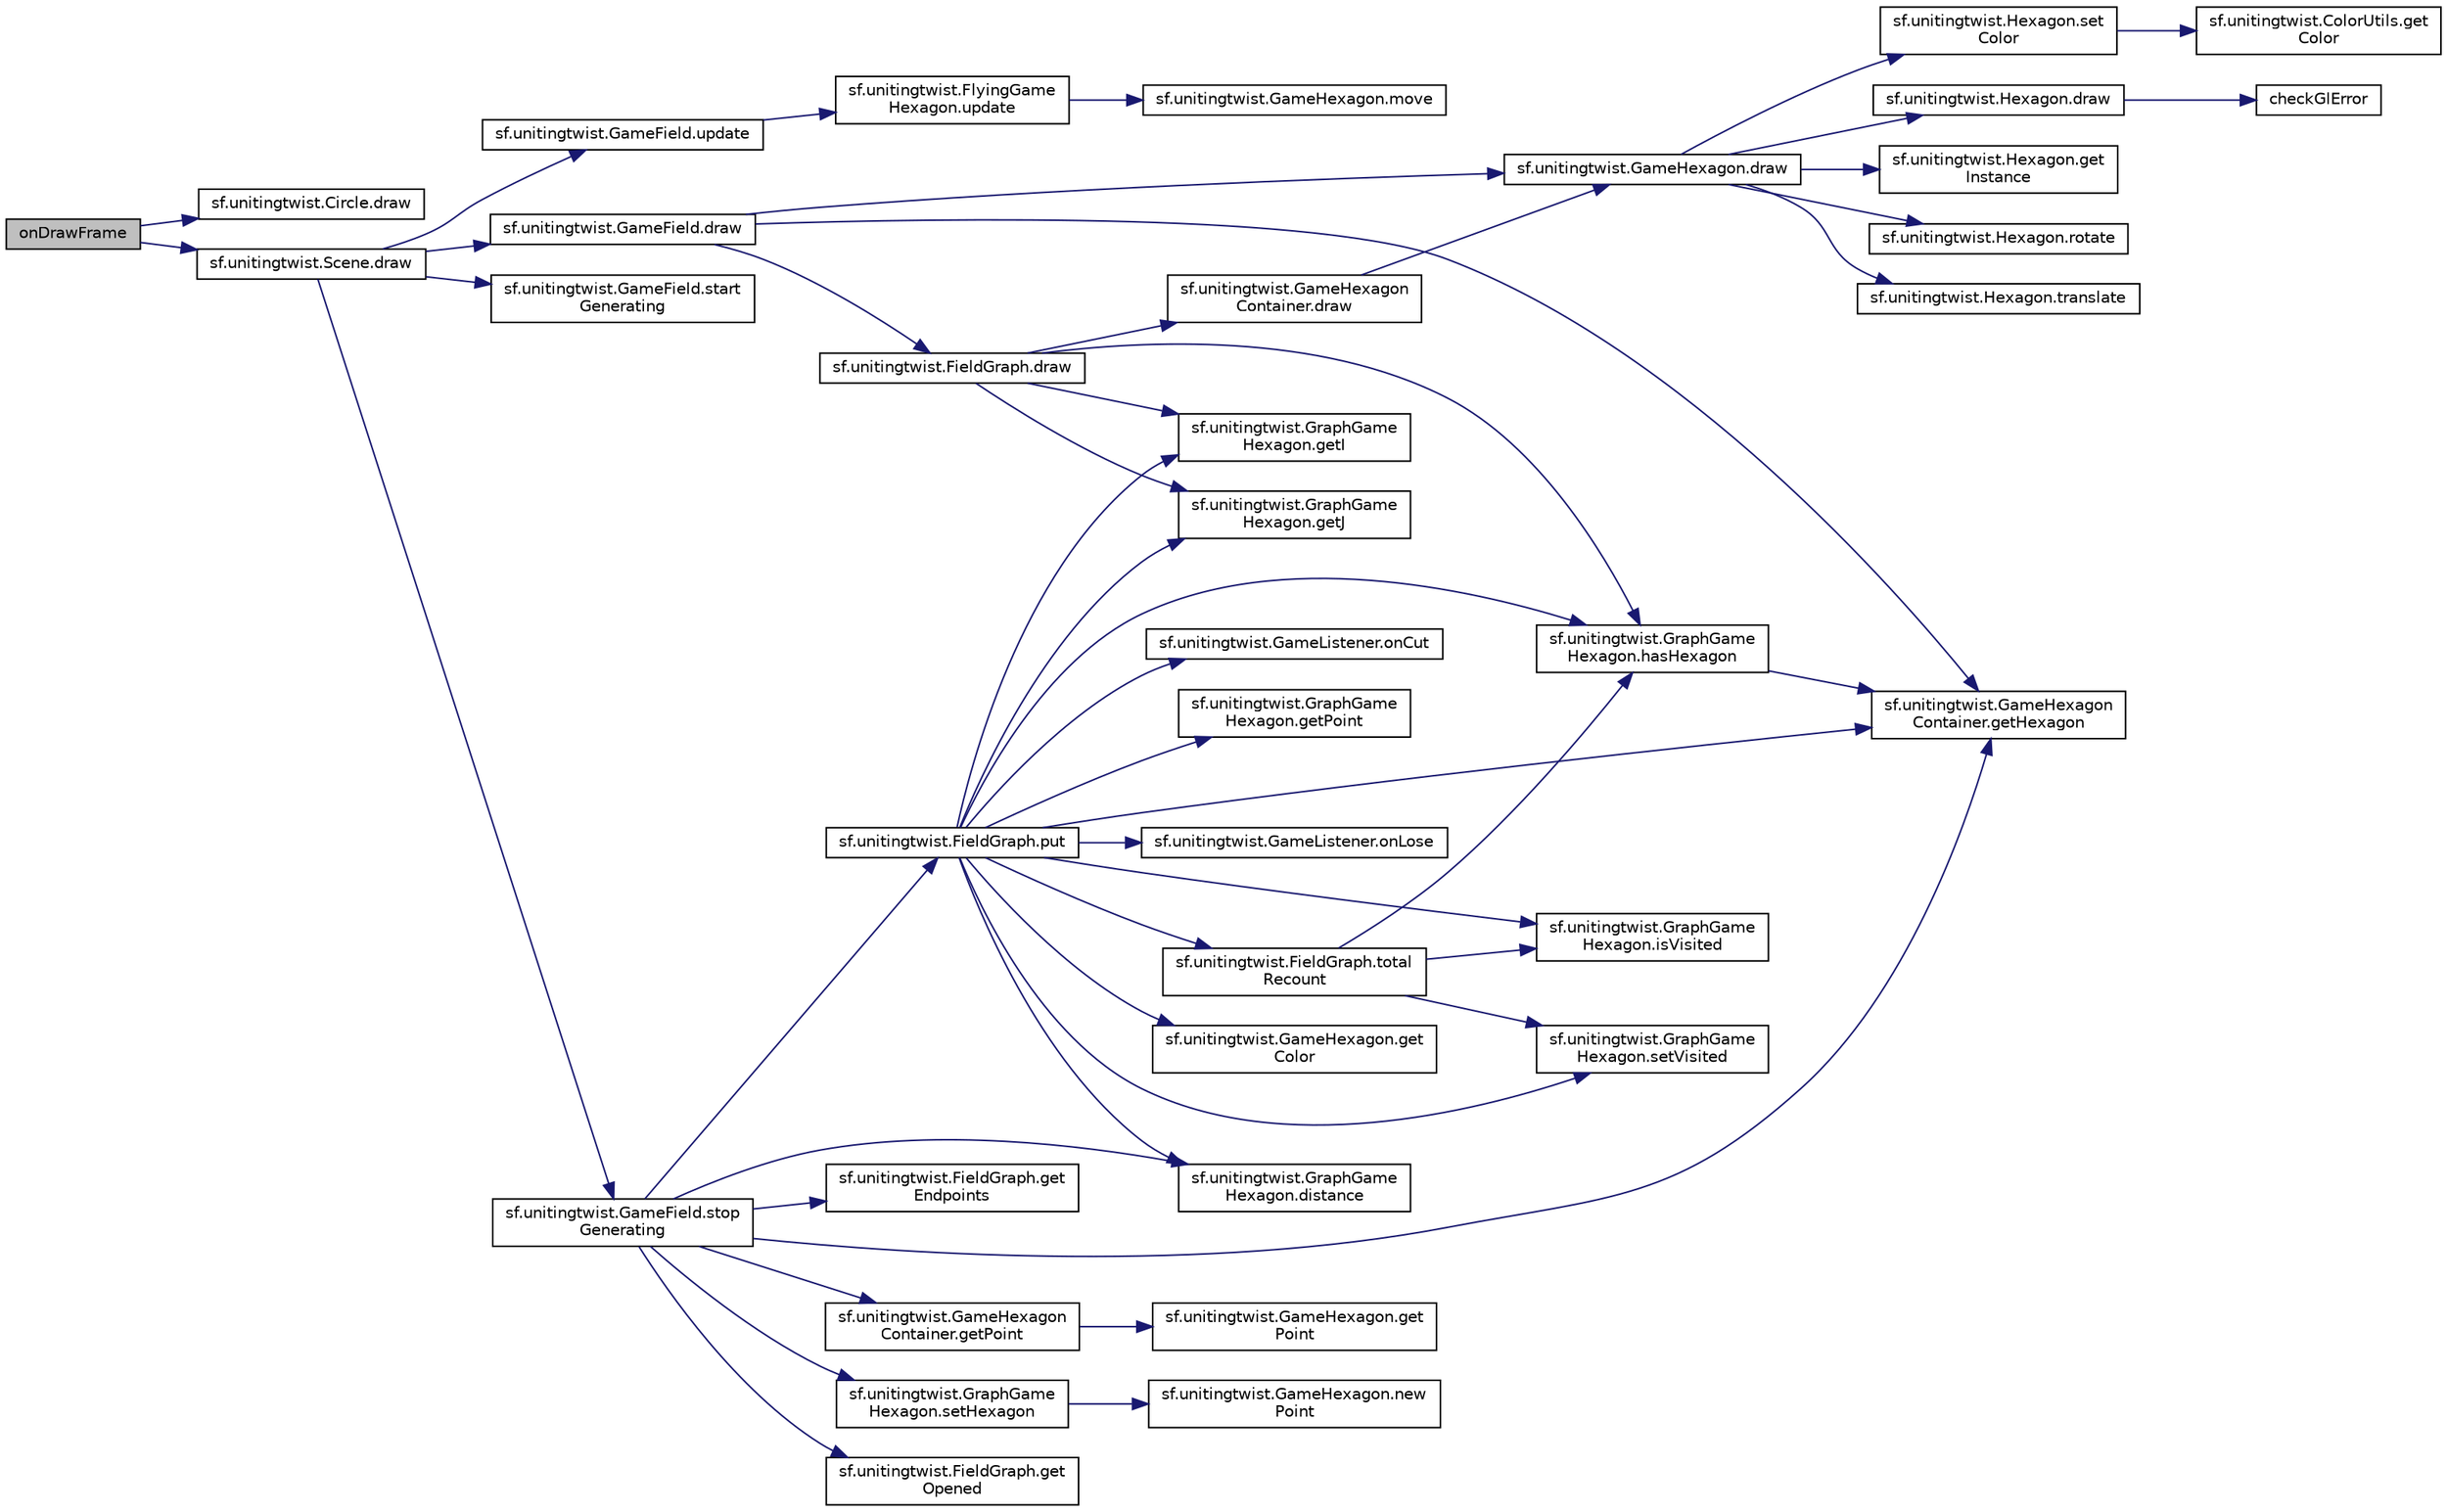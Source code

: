 digraph "onDrawFrame"
{
  edge [fontname="Helvetica",fontsize="10",labelfontname="Helvetica",labelfontsize="10"];
  node [fontname="Helvetica",fontsize="10",shape=record];
  rankdir="LR";
  Node16 [label="onDrawFrame",height=0.2,width=0.4,color="black", fillcolor="grey75", style="filled", fontcolor="black"];
  Node16 -> Node17 [color="midnightblue",fontsize="10",style="solid"];
  Node17 [label="sf.unitingtwist.Circle.draw",height=0.2,width=0.4,color="black", fillcolor="white", style="filled",URL="$classsf_1_1unitingtwist_1_1_circle.html#ace8a0d2a4e41b6d83897d48fd91a7ab3"];
  Node16 -> Node18 [color="midnightblue",fontsize="10",style="solid"];
  Node18 [label="sf.unitingtwist.Scene.draw",height=0.2,width=0.4,color="black", fillcolor="white", style="filled",URL="$classsf_1_1unitingtwist_1_1_scene.html#ace8a0d2a4e41b6d83897d48fd91a7ab3"];
  Node18 -> Node19 [color="midnightblue",fontsize="10",style="solid"];
  Node19 [label="sf.unitingtwist.GameField.draw",height=0.2,width=0.4,color="black", fillcolor="white", style="filled",URL="$classsf_1_1unitingtwist_1_1_game_field.html#ace8a0d2a4e41b6d83897d48fd91a7ab3"];
  Node19 -> Node20 [color="midnightblue",fontsize="10",style="solid"];
  Node20 [label="sf.unitingtwist.FieldGraph.draw",height=0.2,width=0.4,color="black", fillcolor="white", style="filled",URL="$classsf_1_1unitingtwist_1_1_field_graph.html#ac3e315879303dbd473ae480260356919"];
  Node20 -> Node21 [color="midnightblue",fontsize="10",style="solid"];
  Node21 [label="sf.unitingtwist.GameHexagon\lContainer.draw",height=0.2,width=0.4,color="black", fillcolor="white", style="filled",URL="$classsf_1_1unitingtwist_1_1_game_hexagon_container.html#ace8a0d2a4e41b6d83897d48fd91a7ab3"];
  Node21 -> Node22 [color="midnightblue",fontsize="10",style="solid"];
  Node22 [label="sf.unitingtwist.GameHexagon.draw",height=0.2,width=0.4,color="black", fillcolor="white", style="filled",URL="$classsf_1_1unitingtwist_1_1_game_hexagon.html#ace8a0d2a4e41b6d83897d48fd91a7ab3"];
  Node22 -> Node23 [color="midnightblue",fontsize="10",style="solid"];
  Node23 [label="sf.unitingtwist.Hexagon.get\lInstance",height=0.2,width=0.4,color="black", fillcolor="white", style="filled",URL="$classsf_1_1unitingtwist_1_1_hexagon.html#a0428295cb76ddb8aaa39007c6e98a294"];
  Node22 -> Node24 [color="midnightblue",fontsize="10",style="solid"];
  Node24 [label="sf.unitingtwist.Hexagon.rotate",height=0.2,width=0.4,color="black", fillcolor="white", style="filled",URL="$classsf_1_1unitingtwist_1_1_hexagon.html#a523014438b1a8318ec0915c2ce0a3430"];
  Node22 -> Node25 [color="midnightblue",fontsize="10",style="solid"];
  Node25 [label="sf.unitingtwist.Hexagon.translate",height=0.2,width=0.4,color="black", fillcolor="white", style="filled",URL="$classsf_1_1unitingtwist_1_1_hexagon.html#aaf32fd3f86bbef7279898dd958c847cd"];
  Node22 -> Node26 [color="midnightblue",fontsize="10",style="solid"];
  Node26 [label="sf.unitingtwist.Hexagon.set\lColor",height=0.2,width=0.4,color="black", fillcolor="white", style="filled",URL="$classsf_1_1unitingtwist_1_1_hexagon.html#a1cc9d5666b1d32b3e35f88192b3b4d3f"];
  Node26 -> Node27 [color="midnightblue",fontsize="10",style="solid"];
  Node27 [label="sf.unitingtwist.ColorUtils.get\lColor",height=0.2,width=0.4,color="black", fillcolor="white", style="filled",URL="$classsf_1_1unitingtwist_1_1_color_utils.html#aa3a7d7ee785a482b0ff389374266933a"];
  Node22 -> Node28 [color="midnightblue",fontsize="10",style="solid"];
  Node28 [label="sf.unitingtwist.Hexagon.draw",height=0.2,width=0.4,color="black", fillcolor="white", style="filled",URL="$classsf_1_1unitingtwist_1_1_hexagon.html#ace8a0d2a4e41b6d83897d48fd91a7ab3",tooltip="Encapsulates the OpenGL ES instructions for drawing this shape. "];
  Node28 -> Node29 [color="midnightblue",fontsize="10",style="solid"];
  Node29 [label="checkGlError",height=0.2,width=0.4,color="black", fillcolor="white", style="filled",URL="$classsf_1_1unitingtwist_1_1_my_g_l_renderer.html#afc7bb79511afe0d6da9e42e87727e834",tooltip="Utility method for debugging OpenGL calls. "];
  Node20 -> Node30 [color="midnightblue",fontsize="10",style="solid"];
  Node30 [label="sf.unitingtwist.GraphGame\lHexagon.getI",height=0.2,width=0.4,color="black", fillcolor="white", style="filled",URL="$classsf_1_1unitingtwist_1_1_graph_game_hexagon.html#a496b13cbdf0546a80c140ea3d147b5f8"];
  Node20 -> Node31 [color="midnightblue",fontsize="10",style="solid"];
  Node31 [label="sf.unitingtwist.GraphGame\lHexagon.getJ",height=0.2,width=0.4,color="black", fillcolor="white", style="filled",URL="$classsf_1_1unitingtwist_1_1_graph_game_hexagon.html#a02ef75a2737802ad48cafb98f5e9d7ca"];
  Node20 -> Node32 [color="midnightblue",fontsize="10",style="solid"];
  Node32 [label="sf.unitingtwist.GraphGame\lHexagon.hasHexagon",height=0.2,width=0.4,color="black", fillcolor="white", style="filled",URL="$classsf_1_1unitingtwist_1_1_graph_game_hexagon.html#ab614a366b275084140dc6b158d395887"];
  Node32 -> Node33 [color="midnightblue",fontsize="10",style="solid"];
  Node33 [label="sf.unitingtwist.GameHexagon\lContainer.getHexagon",height=0.2,width=0.4,color="black", fillcolor="white", style="filled",URL="$classsf_1_1unitingtwist_1_1_game_hexagon_container.html#a27b622ba75ab99568513b95d4a5c1bd1"];
  Node19 -> Node33 [color="midnightblue",fontsize="10",style="solid"];
  Node19 -> Node22 [color="midnightblue",fontsize="10",style="solid"];
  Node18 -> Node34 [color="midnightblue",fontsize="10",style="solid"];
  Node34 [label="sf.unitingtwist.GameField.update",height=0.2,width=0.4,color="black", fillcolor="white", style="filled",URL="$classsf_1_1unitingtwist_1_1_game_field.html#af039112e754af58b85dd83f6e5b45116"];
  Node34 -> Node35 [color="midnightblue",fontsize="10",style="solid"];
  Node35 [label="sf.unitingtwist.FlyingGame\lHexagon.update",height=0.2,width=0.4,color="black", fillcolor="white", style="filled",URL="$classsf_1_1unitingtwist_1_1_flying_game_hexagon.html#af039112e754af58b85dd83f6e5b45116"];
  Node35 -> Node36 [color="midnightblue",fontsize="10",style="solid"];
  Node36 [label="sf.unitingtwist.GameHexagon.move",height=0.2,width=0.4,color="black", fillcolor="white", style="filled",URL="$classsf_1_1unitingtwist_1_1_game_hexagon.html#a206c19ef82ed8ac5ea84810ff997de2c"];
  Node18 -> Node37 [color="midnightblue",fontsize="10",style="solid"];
  Node37 [label="sf.unitingtwist.GameField.start\lGenerating",height=0.2,width=0.4,color="black", fillcolor="white", style="filled",URL="$classsf_1_1unitingtwist_1_1_game_field.html#adeb16feb936a0660794e3c03a105adf3"];
  Node18 -> Node38 [color="midnightblue",fontsize="10",style="solid"];
  Node38 [label="sf.unitingtwist.GameField.stop\lGenerating",height=0.2,width=0.4,color="black", fillcolor="white", style="filled",URL="$classsf_1_1unitingtwist_1_1_game_field.html#a28a9f1f8fa9987e78b712b22aa8792a3"];
  Node38 -> Node39 [color="midnightblue",fontsize="10",style="solid"];
  Node39 [label="sf.unitingtwist.FieldGraph.get\lEndpoints",height=0.2,width=0.4,color="black", fillcolor="white", style="filled",URL="$classsf_1_1unitingtwist_1_1_field_graph.html#adfcfe2afa1402ef78e1aee3efb837c64"];
  Node38 -> Node40 [color="midnightblue",fontsize="10",style="solid"];
  Node40 [label="sf.unitingtwist.GraphGame\lHexagon.distance",height=0.2,width=0.4,color="black", fillcolor="white", style="filled",URL="$classsf_1_1unitingtwist_1_1_graph_game_hexagon.html#ace648e40c8ca87642c1cb79849292d4d"];
  Node38 -> Node41 [color="midnightblue",fontsize="10",style="solid"];
  Node41 [label="sf.unitingtwist.GameHexagon\lContainer.getPoint",height=0.2,width=0.4,color="black", fillcolor="white", style="filled",URL="$classsf_1_1unitingtwist_1_1_game_hexagon_container.html#ab83bca143bb78bf22c57d15fdeeb91b3"];
  Node41 -> Node42 [color="midnightblue",fontsize="10",style="solid"];
  Node42 [label="sf.unitingtwist.GameHexagon.get\lPoint",height=0.2,width=0.4,color="black", fillcolor="white", style="filled",URL="$classsf_1_1unitingtwist_1_1_game_hexagon.html#ab83bca143bb78bf22c57d15fdeeb91b3"];
  Node38 -> Node43 [color="midnightblue",fontsize="10",style="solid"];
  Node43 [label="sf.unitingtwist.FieldGraph.get\lOpened",height=0.2,width=0.4,color="black", fillcolor="white", style="filled",URL="$classsf_1_1unitingtwist_1_1_field_graph.html#a8880d79fa3f1410ef0439864ae4775fd"];
  Node38 -> Node44 [color="midnightblue",fontsize="10",style="solid"];
  Node44 [label="sf.unitingtwist.GraphGame\lHexagon.setHexagon",height=0.2,width=0.4,color="black", fillcolor="white", style="filled",URL="$classsf_1_1unitingtwist_1_1_graph_game_hexagon.html#a31b3633d1829f9a2ffd0082a2061a1c5"];
  Node44 -> Node45 [color="midnightblue",fontsize="10",style="solid"];
  Node45 [label="sf.unitingtwist.GameHexagon.new\lPoint",height=0.2,width=0.4,color="black", fillcolor="white", style="filled",URL="$classsf_1_1unitingtwist_1_1_game_hexagon.html#af2eb799dd076933abf4a8449ef8fb12f"];
  Node38 -> Node33 [color="midnightblue",fontsize="10",style="solid"];
  Node38 -> Node46 [color="midnightblue",fontsize="10",style="solid"];
  Node46 [label="sf.unitingtwist.FieldGraph.put",height=0.2,width=0.4,color="black", fillcolor="white", style="filled",URL="$classsf_1_1unitingtwist_1_1_field_graph.html#ad00bb318775c75318a78b012a28a3cc8"];
  Node46 -> Node33 [color="midnightblue",fontsize="10",style="solid"];
  Node46 -> Node47 [color="midnightblue",fontsize="10",style="solid"];
  Node47 [label="sf.unitingtwist.GameHexagon.get\lColor",height=0.2,width=0.4,color="black", fillcolor="white", style="filled",URL="$classsf_1_1unitingtwist_1_1_game_hexagon.html#aabf036e03a1c81452dadd7a0f9499cba"];
  Node46 -> Node48 [color="midnightblue",fontsize="10",style="solid"];
  Node48 [label="sf.unitingtwist.GraphGame\lHexagon.isVisited",height=0.2,width=0.4,color="black", fillcolor="white", style="filled",URL="$classsf_1_1unitingtwist_1_1_graph_game_hexagon.html#a2d5373d59efa89d4024c56515402d097"];
  Node46 -> Node49 [color="midnightblue",fontsize="10",style="solid"];
  Node49 [label="sf.unitingtwist.GraphGame\lHexagon.setVisited",height=0.2,width=0.4,color="black", fillcolor="white", style="filled",URL="$classsf_1_1unitingtwist_1_1_graph_game_hexagon.html#a5e654106f2076606fd907476f80518c6"];
  Node46 -> Node30 [color="midnightblue",fontsize="10",style="solid"];
  Node46 -> Node31 [color="midnightblue",fontsize="10",style="solid"];
  Node46 -> Node32 [color="midnightblue",fontsize="10",style="solid"];
  Node46 -> Node50 [color="midnightblue",fontsize="10",style="solid"];
  Node50 [label="sf.unitingtwist.GameListener.onCut",height=0.2,width=0.4,color="black", fillcolor="white", style="filled",URL="$interfacesf_1_1unitingtwist_1_1_game_listener.html#ac9f99a8933b01d99f8e7b23f4f871a23"];
  Node46 -> Node40 [color="midnightblue",fontsize="10",style="solid"];
  Node46 -> Node51 [color="midnightblue",fontsize="10",style="solid"];
  Node51 [label="sf.unitingtwist.GraphGame\lHexagon.getPoint",height=0.2,width=0.4,color="black", fillcolor="white", style="filled",URL="$classsf_1_1unitingtwist_1_1_graph_game_hexagon.html#ab83bca143bb78bf22c57d15fdeeb91b3"];
  Node46 -> Node52 [color="midnightblue",fontsize="10",style="solid"];
  Node52 [label="sf.unitingtwist.GameListener.onLose",height=0.2,width=0.4,color="black", fillcolor="white", style="filled",URL="$interfacesf_1_1unitingtwist_1_1_game_listener.html#ad3a588cbd6aa6344ad9a032223571669"];
  Node46 -> Node53 [color="midnightblue",fontsize="10",style="solid"];
  Node53 [label="sf.unitingtwist.FieldGraph.total\lRecount",height=0.2,width=0.4,color="black", fillcolor="white", style="filled",URL="$classsf_1_1unitingtwist_1_1_field_graph.html#a4e527a0a39cf1b2888ceaa013cc7e2c1"];
  Node53 -> Node48 [color="midnightblue",fontsize="10",style="solid"];
  Node53 -> Node49 [color="midnightblue",fontsize="10",style="solid"];
  Node53 -> Node32 [color="midnightblue",fontsize="10",style="solid"];
}
